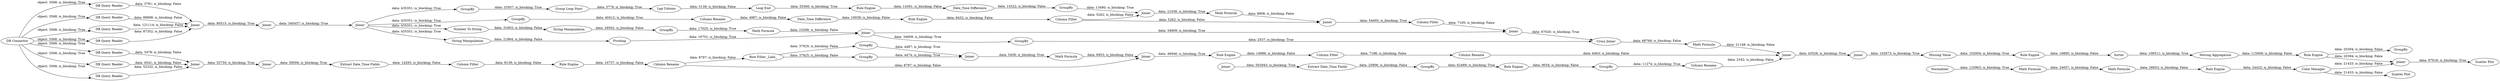 digraph {
	"4037965010816205947_42" [label=Joiner]
	"-3852128821516184699_59" [label="Loop End"]
	"-7361456899642887280_64" [label="Math Formula"]
	"-1579445364907303729_45" [label=Joiner]
	"-7215858719944274885_46" [label=Joiner]
	"-7215858719944274885_12" [label="Column Filter"]
	"-7215858719944274885_15" [label="Rule Engine"]
	"6416223680884732536_48" [label=Joiner]
	"-6625816574486120937_49" [label=Joiner]
	"4037965010816205947_1" [label="DB Connector"]
	"-7215858719944274885_51" [label="Column Rename"]
	"-7361456899642887280_17" [label=Joiner]
	"-3852128821516184699_32" [label=GroupBy]
	"-3533944056642240228_32" [label=Normalizer]
	"-7215858719944274885_47" [label="Rule Engine"]
	"-3852128821516184699_60" [label="Rule Engine"]
	"-3852128821516184699_62" [label=GroupBy]
	"-7361456899642887280_15" [label=Joiner]
	"6416223680884732536_49" [label="Math Formula"]
	"4037965010816205947_4" [label="DB Query Reader"]
	"-7361456899642887280_77" [label=GroupBy]
	"-7361456899642887280_72" [label="Number To String"]
	"-1579445364907303729_53" [label=GroupBy]
	"-7361456899642887280_68" [label=Pivoting]
	"-7361456899642887280_63" [label=Joiner]
	"-3852128821516184699_57" [label="Group Loop Start"]
	"4037965010816205947_2" [label="DB Query Reader"]
	"4037965010816205947_5" [label="DB Query Reader"]
	"-3533944056642240228_35" [label="Rule Engine"]
	"4037965010816205947_7" [label="DB Query Reader"]
	"-7215858719944274885_10" [label=Joiner]
	"6416223680884732536_41" [label=GroupBy]
	"-7361456899642887280_73" [label="String Manipulation"]
	"-6625816574486120937_16" [label=Joiner]
	"6416223680884732536_42" [label="Row Filter _Labs_"]
	"-3852128821516184699_61" [label="Date_Time Difference"]
	"-6625816574486120937_50" [label="Missing Value"]
	"-7361456899642887280_65" [label="Column Filter"]
	"4002360346561136118_39" [label="Date_Time Difference"]
	"-7361456899642887280_74" [label="Math Formula"]
	"-7215858719944274885_50" [label="Column Filter"]
	"4037965010816205947_43" [label="Scatter Plot"]
	"4002360346561136118_29" [label=GroupBy]
	"-7215858719944274885_11" [label="Extract Date_Time Fields"]
	"-7361456899642887280_79" [label="Math Formula"]
	"-6625816574486120937_54" [label="Rule Engine"]
	"4037965010816205947_8" [label="DB Query Reader"]
	"4002360346561136118_40" [label="Rule Engine"]
	"-6625816574486120937_53" [label="Moving Aggregation"]
	"-3533944056642240228_43" [label="Scatter Plot"]
	"-3533944056642240228_44" [label=GroupBy]
	"-7361456899642887280_78" [label="Cross Joiner"]
	"-7215858719944274885_9" [label=Joiner]
	"-3533944056642240228_34" [label="Math Formula"]
	"-1579445364907303729_51" [label=GroupBy]
	"4037965010816205947_6" [label="DB Query Reader"]
	"4037965010816205947_3" [label="DB Query Reader"]
	"-6625816574486120937_52" [label=Sorter]
	"-1579445364907303729_50" [label="Column Rename"]
	"-3533944056642240228_33" [label="Math Formula"]
	"-7361456899642887280_69" [label=Joiner]
	"-3852128821516184699_58" [label="Lag Column"]
	"4002360346561136118_30" [label="Column Rename"]
	"-1579445364907303729_47" [label="Extract Date_Time Fields"]
	"-6625816574486120937_51" [label="Rule Engine"]
	"4002360346561136118_41" [label="Column Filter"]
	"-7361456899642887280_70" [label="String Manipulation"]
	"-7361456899642887280_38" [label=Joiner]
	"6416223680884732536_43" [label=GroupBy]
	"-1579445364907303729_52" [label="Rule Engine"]
	"-7361456899642887280_75" [label=Joiner]
	"-7361456899642887280_20" [label=Joiner]
	"-7361456899642887280_71" [label=GroupBy]
	"-3533944056642240228_39" [label="Color Manager"]
	"-7215858719944274885_23" [label="Column Rename"]
	"-7361456899642887280_20" -> "-7361456899642887280_72" [label="data: 435351; is_blocking: True"]
	"-7361456899642887280_73" -> "-7361456899642887280_71" [label="data: 29592; is_blocking: False"]
	"-3533944056642240228_39" -> "4037965010816205947_42" [label="data: 21433; is_blocking: False"]
	"-3852128821516184699_58" -> "-3852128821516184699_59" [label="data: 5138; is_blocking: False"]
	"-7215858719944274885_23" -> "-7215858719944274885_46" [label="data: 8797; is_blocking: False"]
	"4037965010816205947_1" -> "4037965010816205947_5" [label="object: 3568; is_blocking: True"]
	"-1579445364907303729_45" -> "-1579445364907303729_47" [label="data: 502943; is_blocking: True"]
	"-3533944056642240228_34" -> "-3533944056642240228_35" [label="data: 26653; is_blocking: False"]
	"4002360346561136118_41" -> "-7361456899642887280_38" [label="data: 5262; is_blocking: False"]
	"4037965010816205947_4" -> "-7361456899642887280_15" [label="data: 87352; is_blocking: False"]
	"-1579445364907303729_53" -> "-1579445364907303729_50" [label="data: 11274; is_blocking: True"]
	"6416223680884732536_48" -> "6416223680884732536_49" [label="data: 5458; is_blocking: True"]
	"6416223680884732536_43" -> "6416223680884732536_48" [label="data: 4474; is_blocking: True"]
	"-6625816574486120937_54" -> "-3533944056642240228_44" [label="data: 20394; is_blocking: False"]
	"4037965010816205947_1" -> "4037965010816205947_8" [label="object: 3568; is_blocking: True"]
	"6416223680884732536_41" -> "6416223680884732536_48" [label="data: 4487; is_blocking: True"]
	"-7361456899642887280_64" -> "-7361456899642887280_38" [label="data: 8808; is_blocking: False"]
	"6416223680884732536_42" -> "6416223680884732536_43" [label="data: 37925; is_blocking: False"]
	"4002360346561136118_30" -> "4002360346561136118_39" [label="data: 4987; is_blocking: False"]
	"-3852128821516184699_60" -> "-3852128821516184699_61" [label="data: 14391; is_blocking: False"]
	"-7361456899642887280_15" -> "-7361456899642887280_17" [label="data: 80515; is_blocking: True"]
	"-7361456899642887280_75" -> "-7361456899642887280_69" [label="data: 34609; is_blocking: True"]
	"4037965010816205947_7" -> "-7215858719944274885_9" [label="data: 3478; is_blocking: False"]
	"-7361456899642887280_65" -> "-7361456899642887280_69" [label="data: 7195; is_blocking: False"]
	"-7361456899642887280_68" -> "-7361456899642887280_75" [label="data: 16701; is_blocking: True"]
	"-7361456899642887280_71" -> "-7361456899642887280_74" [label="data: 17025; is_blocking: True"]
	"-7215858719944274885_12" -> "-7215858719944274885_15" [label="data: 8139; is_blocking: False"]
	"4002360346561136118_39" -> "4002360346561136118_40" [label="data: 10039; is_blocking: False"]
	"-6625816574486120937_54" -> "4037965010816205947_42" [label="data: 20394; is_blocking: False"]
	"-6625816574486120937_53" -> "-6625816574486120937_54" [label="data: 115009; is_blocking: False"]
	"-6625816574486120937_16" -> "-6625816574486120937_50" [label="data: 102673; is_blocking: True"]
	"-7215858719944274885_10" -> "-7215858719944274885_11" [label="data: 58594; is_blocking: True"]
	"-7361456899642887280_70" -> "-7361456899642887280_68" [label="data: 21964; is_blocking: False"]
	"-3533944056642240228_39" -> "-3533944056642240228_43" [label="data: 21433; is_blocking: False"]
	"4037965010816205947_3" -> "-7215858719944274885_9" [label="data: 52332; is_blocking: False"]
	"4002360346561136118_29" -> "4002360346561136118_30" [label="data: 40412; is_blocking: True"]
	"-7361456899642887280_75" -> "-7361456899642887280_77" [label="data: 34609; is_blocking: True"]
	"-3852128821516184699_57" -> "-3852128821516184699_58" [label="data: 3779; is_blocking: True"]
	"-6625816574486120937_52" -> "-6625816574486120937_53" [label="data: 106511; is_blocking: True"]
	"4037965010816205947_2" -> "-7361456899642887280_15" [label="data: 3791; is_blocking: False"]
	"-6625816574486120937_49" -> "-6625816574486120937_16" [label="data: 43526; is_blocking: True"]
	"4037965010816205947_6" -> "-7361456899642887280_15" [label="data: 121114; is_blocking: False"]
	"4037965010816205947_1" -> "4037965010816205947_7" [label="object: 3568; is_blocking: True"]
	"-7361456899642887280_20" -> "-7361456899642887280_70" [label="data: 435351; is_blocking: True"]
	"4037965010816205947_5" -> "-7361456899642887280_15" [label="data: 88898; is_blocking: False"]
	"-7215858719944274885_46" -> "-7215858719944274885_47" [label="data: 46946; is_blocking: True"]
	"4037965010816205947_1" -> "4037965010816205947_6" [label="object: 3568; is_blocking: True"]
	"-7361456899642887280_20" -> "-3852128821516184699_32" [label="data: 435351; is_blocking: True"]
	"-7361456899642887280_78" -> "-7361456899642887280_79" [label="data: 68768; is_blocking: False"]
	"-7361456899642887280_72" -> "-7361456899642887280_73" [label="data: 31603; is_blocking: False"]
	"-7361456899642887280_79" -> "-6625816574486120937_49" [label="data: 21148; is_blocking: False"]
	"-7361456899642887280_63" -> "-7361456899642887280_64" [label="data: 21036; is_blocking: True"]
	"4002360346561136118_41" -> "-7361456899642887280_63" [label="data: 5262; is_blocking: False"]
	"-7215858719944274885_51" -> "-6625816574486120937_49" [label="data: 6463; is_blocking: False"]
	"-3852128821516184699_62" -> "-7361456899642887280_63" [label="data: 13480; is_blocking: True"]
	"4037965010816205947_42" -> "4037965010816205947_43" [label="data: 97616; is_blocking: True"]
	"-7215858719944274885_23" -> "6416223680884732536_42" [label="data: 8797; is_blocking: False"]
	"4037965010816205947_1" -> "4037965010816205947_4" [label="object: 3568; is_blocking: True"]
	"-3852128821516184699_61" -> "-3852128821516184699_62" [label="data: 14322; is_blocking: False"]
	"-3533944056642240228_35" -> "-3533944056642240228_39" [label="data: 24422; is_blocking: False"]
	"-7361456899642887280_38" -> "-7361456899642887280_65" [label="data: 54405; is_blocking: True"]
	"-6625816574486120937_51" -> "-6625816574486120937_52" [label="data: 18895; is_blocking: False"]
	"-7361456899642887280_17" -> "-7361456899642887280_20" [label="data: 340437; is_blocking: True"]
	"6416223680884732536_42" -> "6416223680884732536_41" [label="data: 37925; is_blocking: False"]
	"-3533944056642240228_32" -> "-3533944056642240228_33" [label="data: 125963; is_blocking: True"]
	"-7215858719944274885_9" -> "-7215858719944274885_10" [label="data: 52750; is_blocking: True"]
	"-1579445364907303729_52" -> "-1579445364907303729_53" [label="data: 9034; is_blocking: False"]
	"-7361456899642887280_20" -> "4002360346561136118_29" [label="data: 435351; is_blocking: True"]
	"-7215858719944274885_15" -> "-7215858719944274885_23" [label="data: 10737; is_blocking: False"]
	"4037965010816205947_8" -> "-7215858719944274885_9" [label="data: 4541; is_blocking: False"]
	"-1579445364907303729_51" -> "-1579445364907303729_52" [label="data: 62489; is_blocking: True"]
	"-3852128821516184699_59" -> "-3852128821516184699_60" [label="data: 55360; is_blocking: True"]
	"4037965010816205947_1" -> "4037965010816205947_3" [label="object: 3568; is_blocking: True"]
	"-1579445364907303729_50" -> "-6625816574486120937_49" [label="data: 2342; is_blocking: False"]
	"4002360346561136118_40" -> "4002360346561136118_41" [label="data: 9432; is_blocking: False"]
	"-7215858719944274885_11" -> "-7215858719944274885_12" [label="data: 14293; is_blocking: False"]
	"-7215858719944274885_50" -> "-7215858719944274885_51" [label="data: 7186; is_blocking: False"]
	"-7361456899642887280_69" -> "-7361456899642887280_78" [label="data: 67020; is_blocking: True"]
	"-3852128821516184699_32" -> "-3852128821516184699_57" [label="data: 33507; is_blocking: True"]
	"-7215858719944274885_47" -> "-7215858719944274885_50" [label="data: 14986; is_blocking: False"]
	"-7361456899642887280_77" -> "-7361456899642887280_78" [label="data: 2537; is_blocking: True"]
	"-6625816574486120937_50" -> "-6625816574486120937_51" [label="data: 102954; is_blocking: True"]
	"4037965010816205947_1" -> "4037965010816205947_2" [label="object: 3568; is_blocking: True"]
	"6416223680884732536_49" -> "-7215858719944274885_46" [label="data: 6953; is_blocking: False"]
	"-3533944056642240228_33" -> "-3533944056642240228_34" [label="data: 24057; is_blocking: False"]
	"-7361456899642887280_74" -> "-7361456899642887280_75" [label="data: 10268; is_blocking: False"]
	"-1579445364907303729_47" -> "-1579445364907303729_51" [label="data: 25806; is_blocking: False"]
	rankdir=LR
}
